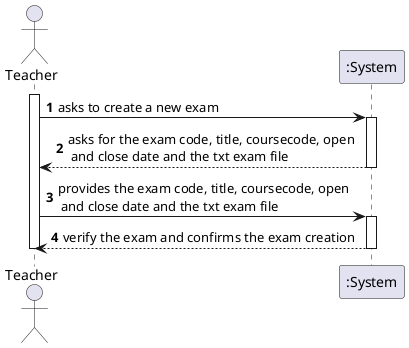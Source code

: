 @startuml
'https://plantuml.com/sequence-diagram

autonumber

actor Teacher

activate Teacher

Teacher -> ":System": asks to create a new exam

activate ":System"
":System" --> Teacher: asks for the exam code, title, coursecode, open \n and close date and the txt exam file
deactivate ":System"

Teacher -> ":System": provides the exam code, title, coursecode, open \n and close date and the txt exam file

activate ":System"
":System" --> Teacher: verify the exam and confirms the exam creation
deactivate ":System"

deactivate Teacher

@enduml